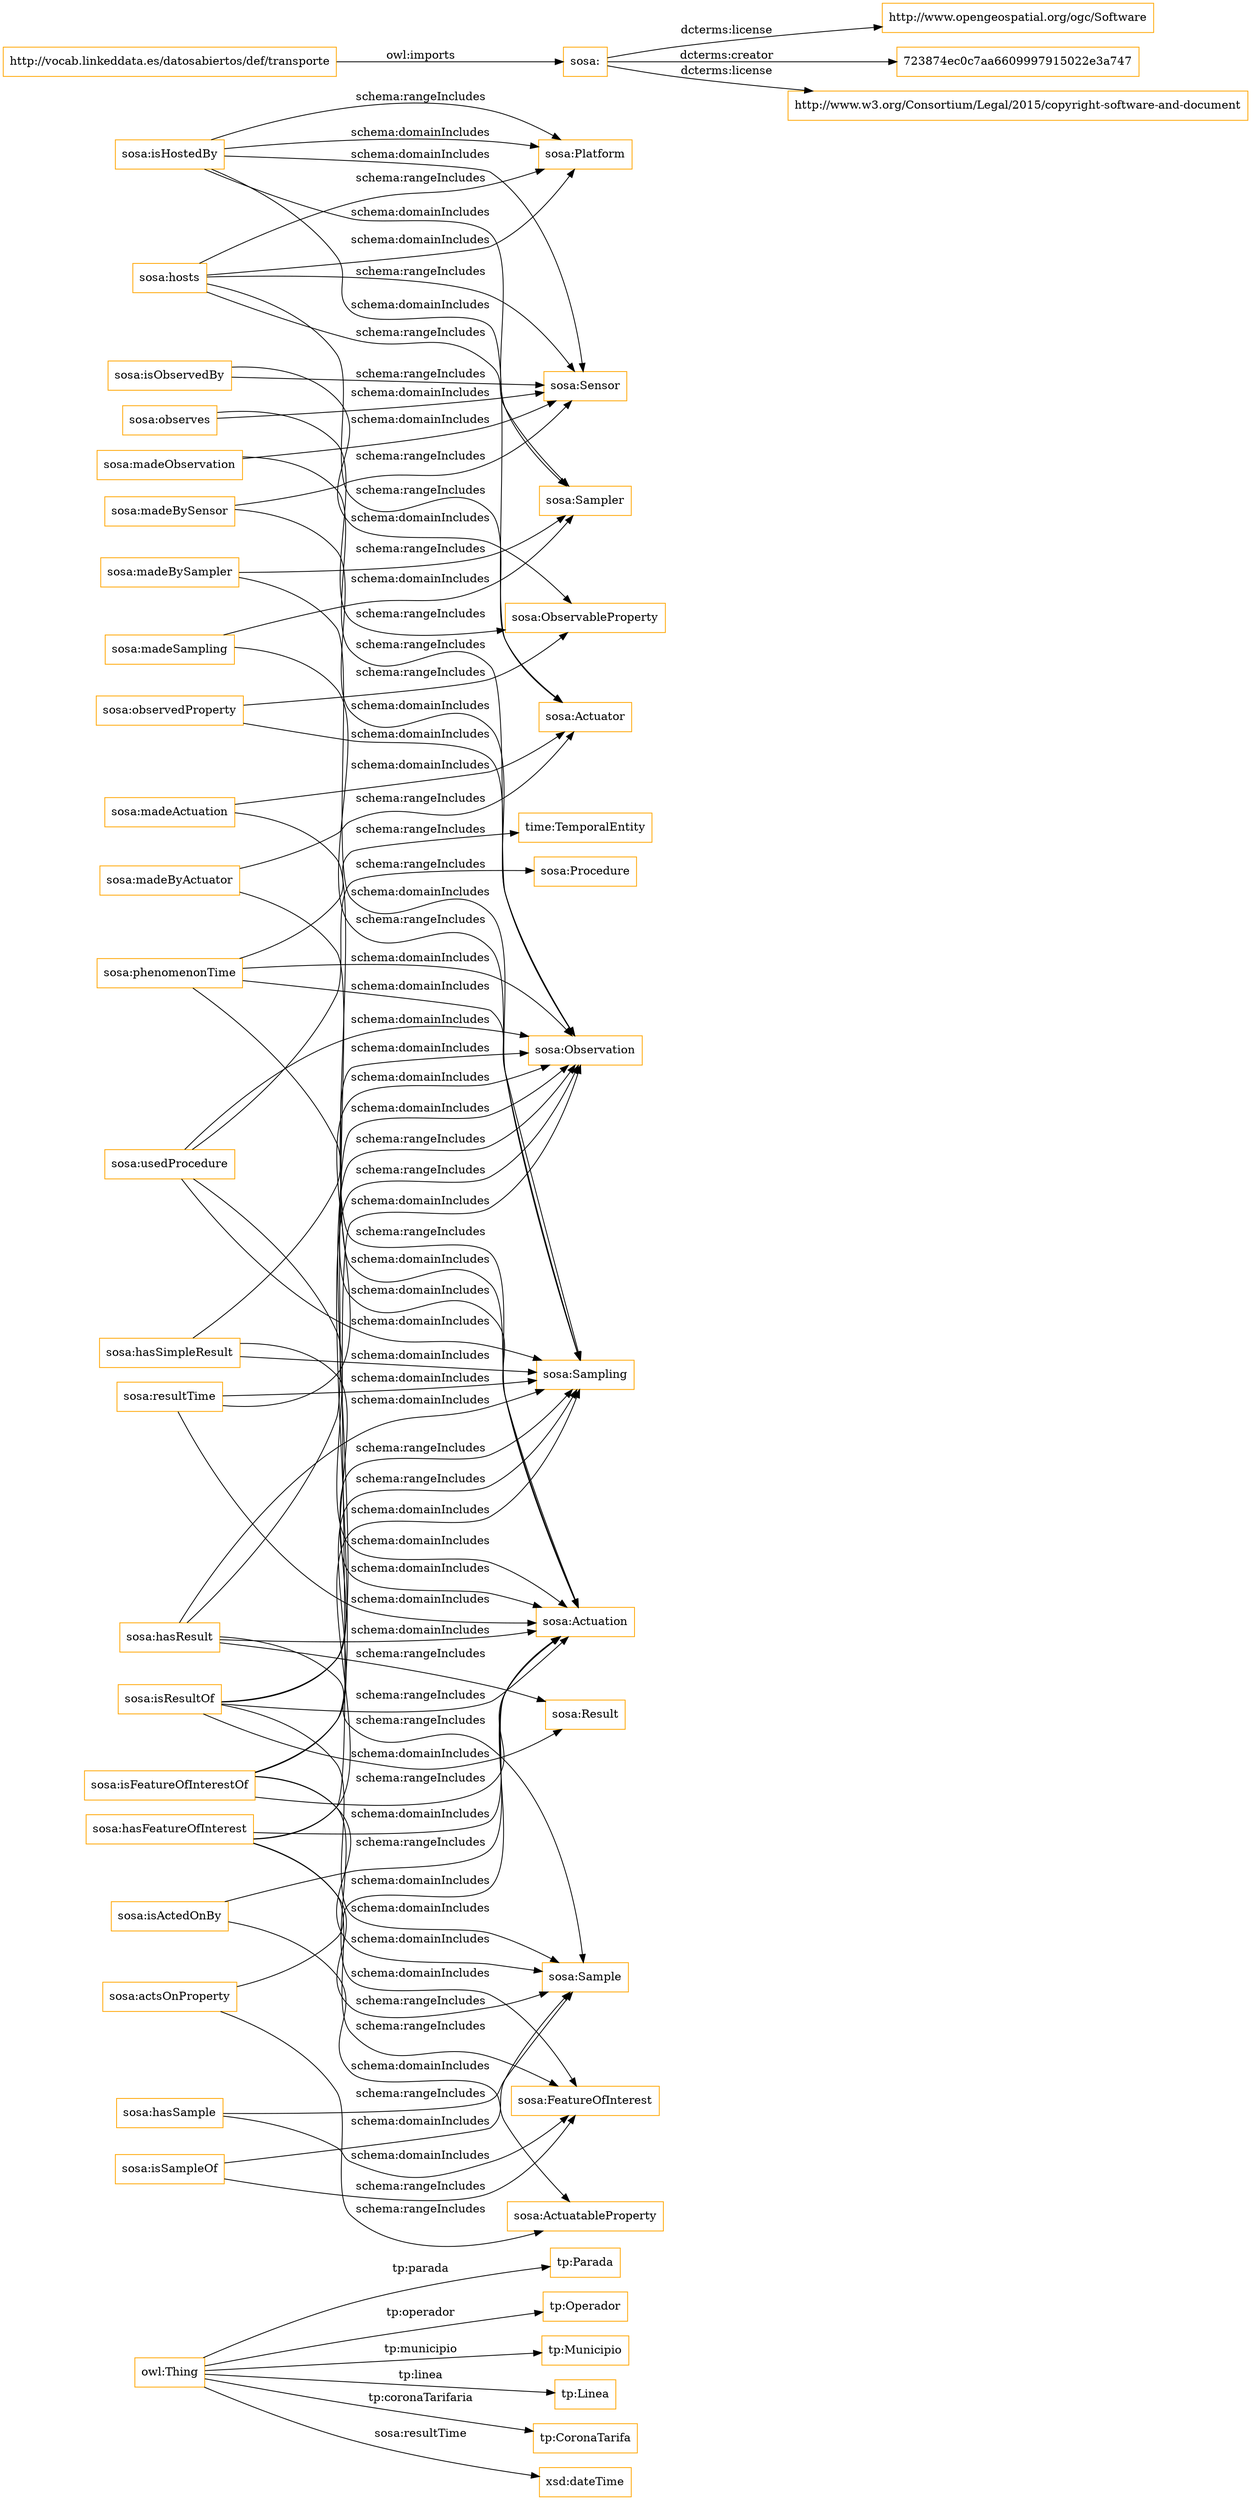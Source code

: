 digraph ar2dtool_diagram { 
rankdir=LR;
size="1501"
node [shape = rectangle, color="orange"]; "tp:Parada" "tp:Operador" "tp:Municipio" "tp:Linea" "tp:CoronaTarifa" "sosa:ObservableProperty" "sosa:FeatureOfInterest" "sosa:Actuation" "sosa:Platform" "sosa:ActuatableProperty" "sosa:Actuator" "sosa:Observation" "sosa:Sample" "time:TemporalEntity" "sosa:Sensor" "sosa:Sampling" "sosa:Procedure" "sosa:Result" "sosa:Sampler" ; /*classes style*/
	"sosa:hasSimpleResult" -> "sosa:Sampling" [ label = "schema:domainIncludes" ];
	"sosa:hasSimpleResult" -> "sosa:Observation" [ label = "schema:domainIncludes" ];
	"sosa:hasSimpleResult" -> "sosa:Actuation" [ label = "schema:domainIncludes" ];
	"sosa:usedProcedure" -> "sosa:Procedure" [ label = "schema:rangeIncludes" ];
	"sosa:usedProcedure" -> "sosa:Sampling" [ label = "schema:domainIncludes" ];
	"sosa:usedProcedure" -> "sosa:Observation" [ label = "schema:domainIncludes" ];
	"sosa:usedProcedure" -> "sosa:Actuation" [ label = "schema:domainIncludes" ];
	"sosa:isSampleOf" -> "sosa:FeatureOfInterest" [ label = "schema:rangeIncludes" ];
	"sosa:isSampleOf" -> "sosa:Sample" [ label = "schema:domainIncludes" ];
	"sosa:resultTime" -> "sosa:Sampling" [ label = "schema:domainIncludes" ];
	"sosa:resultTime" -> "sosa:Observation" [ label = "schema:domainIncludes" ];
	"sosa:resultTime" -> "sosa:Actuation" [ label = "schema:domainIncludes" ];
	"sosa:madeSampling" -> "sosa:Sampling" [ label = "schema:rangeIncludes" ];
	"sosa:madeSampling" -> "sosa:Sampler" [ label = "schema:domainIncludes" ];
	"sosa:madeActuation" -> "sosa:Actuation" [ label = "schema:rangeIncludes" ];
	"sosa:madeActuation" -> "sosa:Actuator" [ label = "schema:domainIncludes" ];
	"sosa:madeObservation" -> "sosa:Observation" [ label = "schema:rangeIncludes" ];
	"sosa:madeObservation" -> "sosa:Sensor" [ label = "schema:domainIncludes" ];
	"sosa:madeBySensor" -> "sosa:Sensor" [ label = "schema:rangeIncludes" ];
	"sosa:madeBySensor" -> "sosa:Observation" [ label = "schema:domainIncludes" ];
	"sosa:hasSample" -> "sosa:Sample" [ label = "schema:rangeIncludes" ];
	"sosa:hasSample" -> "sosa:FeatureOfInterest" [ label = "schema:domainIncludes" ];
	"sosa:hasResult" -> "sosa:Sampling" [ label = "schema:domainIncludes" ];
	"sosa:hasResult" -> "sosa:Actuation" [ label = "schema:domainIncludes" ];
	"sosa:hasResult" -> "sosa:Observation" [ label = "schema:domainIncludes" ];
	"sosa:hasResult" -> "sosa:Result" [ label = "schema:rangeIncludes" ];
	"sosa:hasResult" -> "sosa:Sample" [ label = "schema:rangeIncludes" ];
	"sosa:phenomenonTime" -> "time:TemporalEntity" [ label = "schema:rangeIncludes" ];
	"sosa:phenomenonTime" -> "sosa:Sampling" [ label = "schema:domainIncludes" ];
	"sosa:phenomenonTime" -> "sosa:Observation" [ label = "schema:domainIncludes" ];
	"sosa:phenomenonTime" -> "sosa:Actuation" [ label = "schema:domainIncludes" ];
	"http://vocab.linkeddata.es/datosabiertos/def/transporte" -> "sosa:" [ label = "owl:imports" ];
	"sosa:observedProperty" -> "sosa:ObservableProperty" [ label = "schema:rangeIncludes" ];
	"sosa:observedProperty" -> "sosa:Observation" [ label = "schema:domainIncludes" ];
	"sosa:" -> "http://www.opengeospatial.org/ogc/Software" [ label = "dcterms:license" ];
	"sosa:" -> "723874ec0c7aa6609997915022e3a747" [ label = "dcterms:creator" ];
	"sosa:" -> "http://www.w3.org/Consortium/Legal/2015/copyright-software-and-document" [ label = "dcterms:license" ];
	"sosa:isHostedBy" -> "sosa:Platform" [ label = "schema:rangeIncludes" ];
	"sosa:isHostedBy" -> "sosa:Platform" [ label = "schema:domainIncludes" ];
	"sosa:isHostedBy" -> "sosa:Sampler" [ label = "schema:domainIncludes" ];
	"sosa:isHostedBy" -> "sosa:Sensor" [ label = "schema:domainIncludes" ];
	"sosa:isHostedBy" -> "sosa:Actuator" [ label = "schema:domainIncludes" ];
	"sosa:isResultOf" -> "sosa:Sample" [ label = "schema:domainIncludes" ];
	"sosa:isResultOf" -> "sosa:Actuation" [ label = "schema:rangeIncludes" ];
	"sosa:isResultOf" -> "sosa:Observation" [ label = "schema:rangeIncludes" ];
	"sosa:isResultOf" -> "sosa:Sampling" [ label = "schema:rangeIncludes" ];
	"sosa:isResultOf" -> "sosa:Result" [ label = "schema:domainIncludes" ];
	"sosa:isFeatureOfInterestOf" -> "sosa:FeatureOfInterest" [ label = "schema:domainIncludes" ];
	"sosa:isFeatureOfInterestOf" -> "sosa:Actuation" [ label = "schema:rangeIncludes" ];
	"sosa:isFeatureOfInterestOf" -> "sosa:Sampling" [ label = "schema:rangeIncludes" ];
	"sosa:isFeatureOfInterestOf" -> "sosa:Observation" [ label = "schema:rangeIncludes" ];
	"sosa:isFeatureOfInterestOf" -> "sosa:Sample" [ label = "schema:domainIncludes" ];
	"sosa:isObservedBy" -> "sosa:Sensor" [ label = "schema:rangeIncludes" ];
	"sosa:isObservedBy" -> "sosa:ObservableProperty" [ label = "schema:domainIncludes" ];
	"sosa:hasFeatureOfInterest" -> "sosa:Observation" [ label = "schema:domainIncludes" ];
	"sosa:hasFeatureOfInterest" -> "sosa:FeatureOfInterest" [ label = "schema:rangeIncludes" ];
	"sosa:hasFeatureOfInterest" -> "sosa:Sampling" [ label = "schema:domainIncludes" ];
	"sosa:hasFeatureOfInterest" -> "sosa:Actuation" [ label = "schema:domainIncludes" ];
	"sosa:hasFeatureOfInterest" -> "sosa:Sample" [ label = "schema:rangeIncludes" ];
	"sosa:isActedOnBy" -> "sosa:Actuation" [ label = "schema:rangeIncludes" ];
	"sosa:isActedOnBy" -> "sosa:ActuatableProperty" [ label = "schema:domainIncludes" ];
	"sosa:hosts" -> "sosa:Platform" [ label = "schema:rangeIncludes" ];
	"sosa:hosts" -> "sosa:Actuator" [ label = "schema:rangeIncludes" ];
	"sosa:hosts" -> "sosa:Sampler" [ label = "schema:rangeIncludes" ];
	"sosa:hosts" -> "sosa:Sensor" [ label = "schema:rangeIncludes" ];
	"sosa:hosts" -> "sosa:Platform" [ label = "schema:domainIncludes" ];
	"sosa:actsOnProperty" -> "sosa:ActuatableProperty" [ label = "schema:rangeIncludes" ];
	"sosa:actsOnProperty" -> "sosa:Actuation" [ label = "schema:domainIncludes" ];
	"sosa:observes" -> "sosa:ObservableProperty" [ label = "schema:rangeIncludes" ];
	"sosa:observes" -> "sosa:Sensor" [ label = "schema:domainIncludes" ];
	"sosa:madeByActuator" -> "sosa:Actuator" [ label = "schema:rangeIncludes" ];
	"sosa:madeByActuator" -> "sosa:Actuation" [ label = "schema:domainIncludes" ];
	"sosa:madeBySampler" -> "sosa:Sampler" [ label = "schema:rangeIncludes" ];
	"sosa:madeBySampler" -> "sosa:Sampling" [ label = "schema:domainIncludes" ];
	"owl:Thing" -> "tp:Linea" [ label = "tp:linea" ];
	"owl:Thing" -> "tp:Parada" [ label = "tp:parada" ];
	"owl:Thing" -> "tp:Municipio" [ label = "tp:municipio" ];
	"owl:Thing" -> "xsd:dateTime" [ label = "sosa:resultTime" ];
	"owl:Thing" -> "tp:CoronaTarifa" [ label = "tp:coronaTarifaria" ];
	"owl:Thing" -> "tp:Operador" [ label = "tp:operador" ];

}
